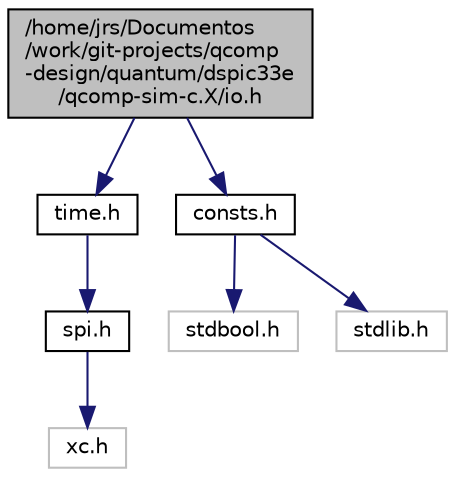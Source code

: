 digraph "/home/jrs/Documentos/work/git-projects/qcomp-design/quantum/dspic33e/qcomp-sim-c.X/io.h"
{
  edge [fontname="Helvetica",fontsize="10",labelfontname="Helvetica",labelfontsize="10"];
  node [fontname="Helvetica",fontsize="10",shape=record];
  Node1 [label="/home/jrs/Documentos\l/work/git-projects/qcomp\l-design/quantum/dspic33e\l/qcomp-sim-c.X/io.h",height=0.2,width=0.4,color="black", fillcolor="grey75", style="filled" fontcolor="black"];
  Node1 -> Node2 [color="midnightblue",fontsize="10",style="solid",fontname="Helvetica"];
  Node2 [label="time.h",height=0.2,width=0.4,color="black", fillcolor="white", style="filled",URL="$time_8h.html",tooltip="Description: Header file containing all the timing functions. "];
  Node2 -> Node3 [color="midnightblue",fontsize="10",style="solid",fontname="Helvetica"];
  Node3 [label="spi.h",height=0.2,width=0.4,color="black", fillcolor="white", style="filled",URL="$spi_8h.html",tooltip="Description: SPI communication functions. "];
  Node3 -> Node4 [color="midnightblue",fontsize="10",style="solid",fontname="Helvetica"];
  Node4 [label="xc.h",height=0.2,width=0.4,color="grey75", fillcolor="white", style="filled"];
  Node1 -> Node5 [color="midnightblue",fontsize="10",style="solid",fontname="Helvetica"];
  Node5 [label="consts.h",height=0.2,width=0.4,color="black", fillcolor="white", style="filled",URL="$consts_8h.html",tooltip="header file for (global) constants "];
  Node5 -> Node6 [color="midnightblue",fontsize="10",style="solid",fontname="Helvetica"];
  Node6 [label="stdbool.h",height=0.2,width=0.4,color="grey75", fillcolor="white", style="filled"];
  Node5 -> Node7 [color="midnightblue",fontsize="10",style="solid",fontname="Helvetica"];
  Node7 [label="stdlib.h",height=0.2,width=0.4,color="grey75", fillcolor="white", style="filled"];
}
